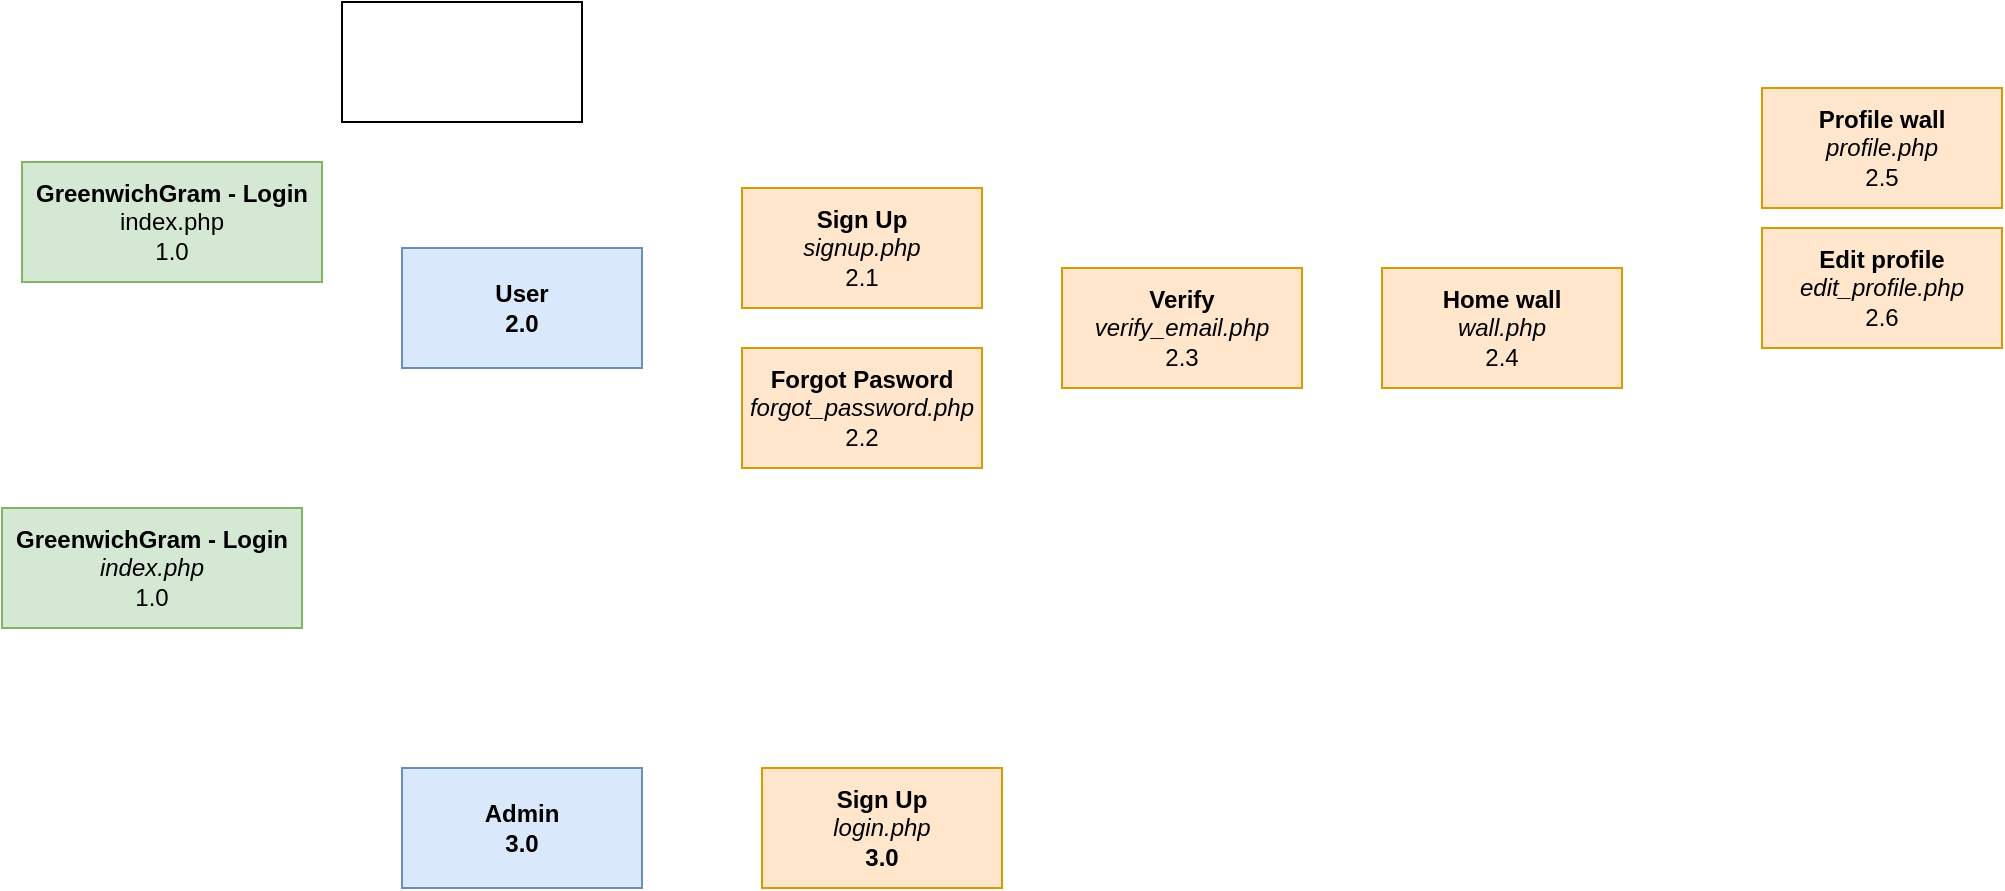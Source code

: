 <mxfile>
    <diagram id="038qzloWddNMI7IDvKrK" name="Page-1">
        <mxGraphModel dx="2025" dy="782" grid="1" gridSize="10" guides="1" tooltips="1" connect="1" arrows="1" fold="1" page="1" pageScale="1" pageWidth="827" pageHeight="583" math="0" shadow="0">
            <root>
                <mxCell id="0"/>
                <mxCell id="1" parent="0"/>
                <mxCell id="2" value="&lt;b&gt;GreenwichGram - Login&lt;/b&gt;&lt;br&gt;index.php&lt;br&gt;1.0" style="rounded=0;whiteSpace=wrap;html=1;fillColor=#d5e8d4;strokeColor=#82b366;" parent="1" vertex="1">
                    <mxGeometry y="220" width="150" height="60" as="geometry"/>
                </mxCell>
                <mxCell id="3" value="" style="rounded=0;whiteSpace=wrap;html=1;" parent="1" vertex="1">
                    <mxGeometry x="160" y="140" width="120" height="60" as="geometry"/>
                </mxCell>
                <mxCell id="4" value="&lt;b&gt;GreenwichGram - Login&lt;/b&gt;&lt;br&gt;&lt;i&gt;index.php&lt;/i&gt;&lt;br&gt;1.0" style="rounded=0;whiteSpace=wrap;html=1;fillColor=#d5e8d4;strokeColor=#82b366;" vertex="1" parent="1">
                    <mxGeometry x="-10" y="393" width="150" height="60" as="geometry"/>
                </mxCell>
                <mxCell id="5" value="&lt;b&gt;Sign Up&lt;/b&gt;&lt;br&gt;&lt;i&gt;signup.php&lt;/i&gt;&lt;br&gt;2.1" style="rounded=0;whiteSpace=wrap;html=1;fillColor=#ffe6cc;strokeColor=#d79b00;" vertex="1" parent="1">
                    <mxGeometry x="360" y="233" width="120" height="60" as="geometry"/>
                </mxCell>
                <mxCell id="6" value="&lt;b&gt;Forgot Pasword&lt;br&gt;&lt;/b&gt;&lt;i&gt;forgot_password.php&lt;/i&gt;&lt;br&gt;2.2" style="rounded=0;whiteSpace=wrap;html=1;fillColor=#ffe6cc;strokeColor=#d79b00;" vertex="1" parent="1">
                    <mxGeometry x="360" y="313" width="120" height="60" as="geometry"/>
                </mxCell>
                <mxCell id="7" value="&lt;b&gt;User&lt;br&gt;2.0&lt;br&gt;&lt;/b&gt;" style="rounded=0;whiteSpace=wrap;html=1;fillColor=#dae8fc;strokeColor=#6c8ebf;" vertex="1" parent="1">
                    <mxGeometry x="190" y="263" width="120" height="60" as="geometry"/>
                </mxCell>
                <mxCell id="8" value="&lt;b&gt;Admin&lt;br&gt;3.0&lt;br&gt;&lt;/b&gt;" style="rounded=0;whiteSpace=wrap;html=1;fillColor=#dae8fc;strokeColor=#6c8ebf;" vertex="1" parent="1">
                    <mxGeometry x="190" y="523" width="120" height="60" as="geometry"/>
                </mxCell>
                <mxCell id="9" value="&lt;b&gt;Verify&lt;br&gt;&lt;/b&gt;&lt;i&gt;verify_email.php&lt;/i&gt;&lt;br&gt;2.3" style="rounded=0;whiteSpace=wrap;html=1;fillColor=#ffe6cc;strokeColor=#d79b00;" vertex="1" parent="1">
                    <mxGeometry x="520" y="273" width="120" height="60" as="geometry"/>
                </mxCell>
                <mxCell id="10" value="&lt;b&gt;Home wall&lt;br&gt;&lt;/b&gt;&lt;i&gt;wall.php&lt;/i&gt;&lt;br&gt;2.4" style="rounded=0;whiteSpace=wrap;html=1;fillColor=#ffe6cc;strokeColor=#d79b00;" vertex="1" parent="1">
                    <mxGeometry x="680" y="273" width="120" height="60" as="geometry"/>
                </mxCell>
                <mxCell id="11" value="&lt;b&gt;Profile wall&lt;br&gt;&lt;/b&gt;&lt;i&gt;profile.php&lt;/i&gt;&lt;br&gt;2.5" style="rounded=0;whiteSpace=wrap;html=1;fillColor=#ffe6cc;strokeColor=#d79b00;" vertex="1" parent="1">
                    <mxGeometry x="870" y="183" width="120" height="60" as="geometry"/>
                </mxCell>
                <mxCell id="12" value="&lt;b&gt;Edit profile&lt;br&gt;&lt;/b&gt;&lt;i&gt;edit_profile.php&lt;/i&gt;&lt;br&gt;2.6" style="rounded=0;whiteSpace=wrap;html=1;fillColor=#ffe6cc;strokeColor=#d79b00;" vertex="1" parent="1">
                    <mxGeometry x="870" y="253" width="120" height="60" as="geometry"/>
                </mxCell>
                <mxCell id="13" value="&lt;b&gt;Sign Up&lt;/b&gt;&lt;br&gt;&lt;i&gt;login.php&lt;/i&gt;&lt;br&gt;&lt;b&gt;3.0&lt;/b&gt;" style="rounded=0;whiteSpace=wrap;html=1;fillColor=#ffe6cc;strokeColor=#d79b00;" vertex="1" parent="1">
                    <mxGeometry x="370" y="523" width="120" height="60" as="geometry"/>
                </mxCell>
            </root>
        </mxGraphModel>
    </diagram>
</mxfile>